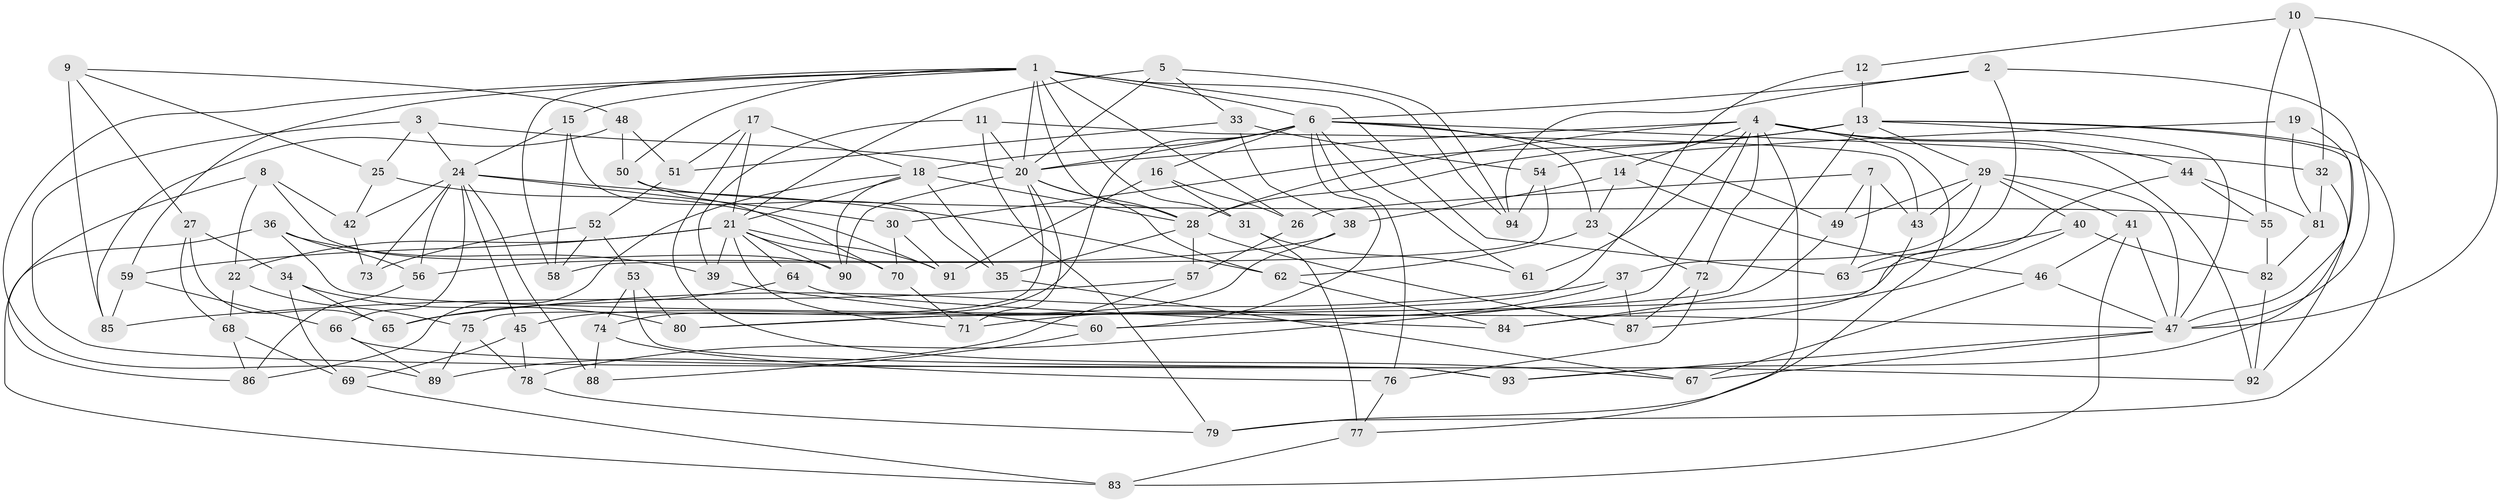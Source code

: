 // original degree distribution, {4: 1.0}
// Generated by graph-tools (version 1.1) at 2025/53/03/04/25 22:53:56]
// undirected, 94 vertices, 216 edges
graph export_dot {
  node [color=gray90,style=filled];
  1;
  2;
  3;
  4;
  5;
  6;
  7;
  8;
  9;
  10;
  11;
  12;
  13;
  14;
  15;
  16;
  17;
  18;
  19;
  20;
  21;
  22;
  23;
  24;
  25;
  26;
  27;
  28;
  29;
  30;
  31;
  32;
  33;
  34;
  35;
  36;
  37;
  38;
  39;
  40;
  41;
  42;
  43;
  44;
  45;
  46;
  47;
  48;
  49;
  50;
  51;
  52;
  53;
  54;
  55;
  56;
  57;
  58;
  59;
  60;
  61;
  62;
  63;
  64;
  65;
  66;
  67;
  68;
  69;
  70;
  71;
  72;
  73;
  74;
  75;
  76;
  77;
  78;
  79;
  80;
  81;
  82;
  83;
  84;
  85;
  86;
  87;
  88;
  89;
  90;
  91;
  92;
  93;
  94;
  1 -- 6 [weight=1.0];
  1 -- 15 [weight=1.0];
  1 -- 20 [weight=1.0];
  1 -- 26 [weight=1.0];
  1 -- 28 [weight=1.0];
  1 -- 31 [weight=1.0];
  1 -- 50 [weight=1.0];
  1 -- 58 [weight=1.0];
  1 -- 59 [weight=1.0];
  1 -- 63 [weight=1.0];
  1 -- 89 [weight=1.0];
  1 -- 94 [weight=1.0];
  2 -- 6 [weight=1.0];
  2 -- 47 [weight=1.0];
  2 -- 63 [weight=1.0];
  2 -- 94 [weight=1.0];
  3 -- 20 [weight=1.0];
  3 -- 24 [weight=1.0];
  3 -- 25 [weight=1.0];
  3 -- 93 [weight=1.0];
  4 -- 14 [weight=1.0];
  4 -- 20 [weight=2.0];
  4 -- 28 [weight=1.0];
  4 -- 44 [weight=1.0];
  4 -- 61 [weight=2.0];
  4 -- 72 [weight=1.0];
  4 -- 77 [weight=1.0];
  4 -- 78 [weight=1.0];
  4 -- 79 [weight=1.0];
  4 -- 92 [weight=1.0];
  5 -- 20 [weight=1.0];
  5 -- 21 [weight=1.0];
  5 -- 33 [weight=1.0];
  5 -- 94 [weight=1.0];
  6 -- 16 [weight=1.0];
  6 -- 18 [weight=1.0];
  6 -- 20 [weight=1.0];
  6 -- 23 [weight=1.0];
  6 -- 32 [weight=1.0];
  6 -- 49 [weight=1.0];
  6 -- 60 [weight=1.0];
  6 -- 61 [weight=1.0];
  6 -- 74 [weight=1.0];
  6 -- 76 [weight=1.0];
  7 -- 26 [weight=1.0];
  7 -- 43 [weight=1.0];
  7 -- 49 [weight=1.0];
  7 -- 63 [weight=1.0];
  8 -- 22 [weight=1.0];
  8 -- 42 [weight=1.0];
  8 -- 86 [weight=1.0];
  8 -- 90 [weight=1.0];
  9 -- 25 [weight=1.0];
  9 -- 27 [weight=1.0];
  9 -- 48 [weight=1.0];
  9 -- 85 [weight=1.0];
  10 -- 12 [weight=1.0];
  10 -- 32 [weight=1.0];
  10 -- 47 [weight=1.0];
  10 -- 55 [weight=1.0];
  11 -- 20 [weight=1.0];
  11 -- 39 [weight=1.0];
  11 -- 43 [weight=1.0];
  11 -- 79 [weight=1.0];
  12 -- 13 [weight=2.0];
  12 -- 80 [weight=1.0];
  13 -- 28 [weight=2.0];
  13 -- 29 [weight=1.0];
  13 -- 30 [weight=1.0];
  13 -- 47 [weight=1.0];
  13 -- 60 [weight=1.0];
  13 -- 79 [weight=1.0];
  13 -- 93 [weight=1.0];
  14 -- 23 [weight=1.0];
  14 -- 38 [weight=1.0];
  14 -- 46 [weight=1.0];
  15 -- 24 [weight=1.0];
  15 -- 35 [weight=1.0];
  15 -- 58 [weight=1.0];
  16 -- 26 [weight=1.0];
  16 -- 31 [weight=1.0];
  16 -- 91 [weight=1.0];
  17 -- 18 [weight=1.0];
  17 -- 21 [weight=1.0];
  17 -- 51 [weight=1.0];
  17 -- 67 [weight=1.0];
  18 -- 21 [weight=1.0];
  18 -- 28 [weight=2.0];
  18 -- 35 [weight=1.0];
  18 -- 86 [weight=1.0];
  18 -- 90 [weight=1.0];
  19 -- 47 [weight=2.0];
  19 -- 54 [weight=1.0];
  19 -- 81 [weight=1.0];
  20 -- 28 [weight=1.0];
  20 -- 62 [weight=1.0];
  20 -- 71 [weight=1.0];
  20 -- 75 [weight=1.0];
  20 -- 90 [weight=1.0];
  21 -- 22 [weight=1.0];
  21 -- 39 [weight=1.0];
  21 -- 59 [weight=1.0];
  21 -- 64 [weight=2.0];
  21 -- 70 [weight=1.0];
  21 -- 71 [weight=1.0];
  21 -- 90 [weight=1.0];
  21 -- 91 [weight=1.0];
  22 -- 68 [weight=1.0];
  22 -- 75 [weight=1.0];
  23 -- 62 [weight=1.0];
  23 -- 72 [weight=1.0];
  24 -- 30 [weight=1.0];
  24 -- 42 [weight=1.0];
  24 -- 45 [weight=1.0];
  24 -- 56 [weight=1.0];
  24 -- 62 [weight=1.0];
  24 -- 66 [weight=1.0];
  24 -- 73 [weight=2.0];
  24 -- 88 [weight=2.0];
  25 -- 42 [weight=1.0];
  25 -- 91 [weight=1.0];
  26 -- 57 [weight=1.0];
  27 -- 34 [weight=1.0];
  27 -- 65 [weight=1.0];
  27 -- 68 [weight=1.0];
  28 -- 35 [weight=1.0];
  28 -- 57 [weight=1.0];
  28 -- 87 [weight=1.0];
  29 -- 37 [weight=1.0];
  29 -- 40 [weight=1.0];
  29 -- 41 [weight=1.0];
  29 -- 43 [weight=1.0];
  29 -- 47 [weight=2.0];
  29 -- 49 [weight=1.0];
  30 -- 70 [weight=1.0];
  30 -- 91 [weight=1.0];
  31 -- 61 [weight=1.0];
  31 -- 77 [weight=1.0];
  32 -- 81 [weight=1.0];
  32 -- 92 [weight=1.0];
  33 -- 38 [weight=1.0];
  33 -- 51 [weight=1.0];
  33 -- 54 [weight=1.0];
  34 -- 65 [weight=1.0];
  34 -- 69 [weight=1.0];
  34 -- 80 [weight=1.0];
  35 -- 67 [weight=1.0];
  36 -- 39 [weight=1.0];
  36 -- 47 [weight=1.0];
  36 -- 56 [weight=1.0];
  36 -- 83 [weight=1.0];
  37 -- 65 [weight=1.0];
  37 -- 71 [weight=1.0];
  37 -- 87 [weight=1.0];
  38 -- 45 [weight=1.0];
  38 -- 56 [weight=1.0];
  39 -- 60 [weight=1.0];
  40 -- 63 [weight=1.0];
  40 -- 82 [weight=1.0];
  40 -- 84 [weight=1.0];
  41 -- 46 [weight=1.0];
  41 -- 47 [weight=1.0];
  41 -- 83 [weight=1.0];
  42 -- 73 [weight=1.0];
  43 -- 87 [weight=1.0];
  44 -- 55 [weight=1.0];
  44 -- 80 [weight=1.0];
  44 -- 81 [weight=1.0];
  45 -- 69 [weight=1.0];
  45 -- 78 [weight=1.0];
  46 -- 47 [weight=1.0];
  46 -- 67 [weight=1.0];
  47 -- 67 [weight=1.0];
  47 -- 93 [weight=1.0];
  48 -- 50 [weight=1.0];
  48 -- 51 [weight=1.0];
  48 -- 85 [weight=1.0];
  49 -- 84 [weight=1.0];
  50 -- 55 [weight=1.0];
  50 -- 70 [weight=1.0];
  51 -- 52 [weight=1.0];
  52 -- 53 [weight=1.0];
  52 -- 58 [weight=1.0];
  52 -- 73 [weight=1.0];
  53 -- 74 [weight=1.0];
  53 -- 80 [weight=1.0];
  53 -- 93 [weight=1.0];
  54 -- 58 [weight=1.0];
  54 -- 94 [weight=1.0];
  55 -- 82 [weight=1.0];
  56 -- 86 [weight=1.0];
  57 -- 85 [weight=1.0];
  57 -- 89 [weight=1.0];
  59 -- 66 [weight=1.0];
  59 -- 85 [weight=1.0];
  60 -- 88 [weight=1.0];
  62 -- 84 [weight=1.0];
  64 -- 65 [weight=1.0];
  64 -- 84 [weight=1.0];
  66 -- 89 [weight=1.0];
  66 -- 92 [weight=1.0];
  68 -- 69 [weight=1.0];
  68 -- 86 [weight=1.0];
  69 -- 83 [weight=1.0];
  70 -- 71 [weight=1.0];
  72 -- 76 [weight=1.0];
  72 -- 87 [weight=1.0];
  74 -- 76 [weight=1.0];
  74 -- 88 [weight=1.0];
  75 -- 78 [weight=1.0];
  75 -- 89 [weight=1.0];
  76 -- 77 [weight=1.0];
  77 -- 83 [weight=1.0];
  78 -- 79 [weight=1.0];
  81 -- 82 [weight=1.0];
  82 -- 92 [weight=1.0];
}
